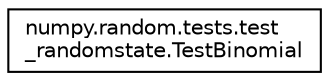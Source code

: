 digraph "Graphical Class Hierarchy"
{
 // LATEX_PDF_SIZE
  edge [fontname="Helvetica",fontsize="10",labelfontname="Helvetica",labelfontsize="10"];
  node [fontname="Helvetica",fontsize="10",shape=record];
  rankdir="LR";
  Node0 [label="numpy.random.tests.test\l_randomstate.TestBinomial",height=0.2,width=0.4,color="black", fillcolor="white", style="filled",URL="$classnumpy_1_1random_1_1tests_1_1test__randomstate_1_1TestBinomial.html",tooltip=" "];
}
